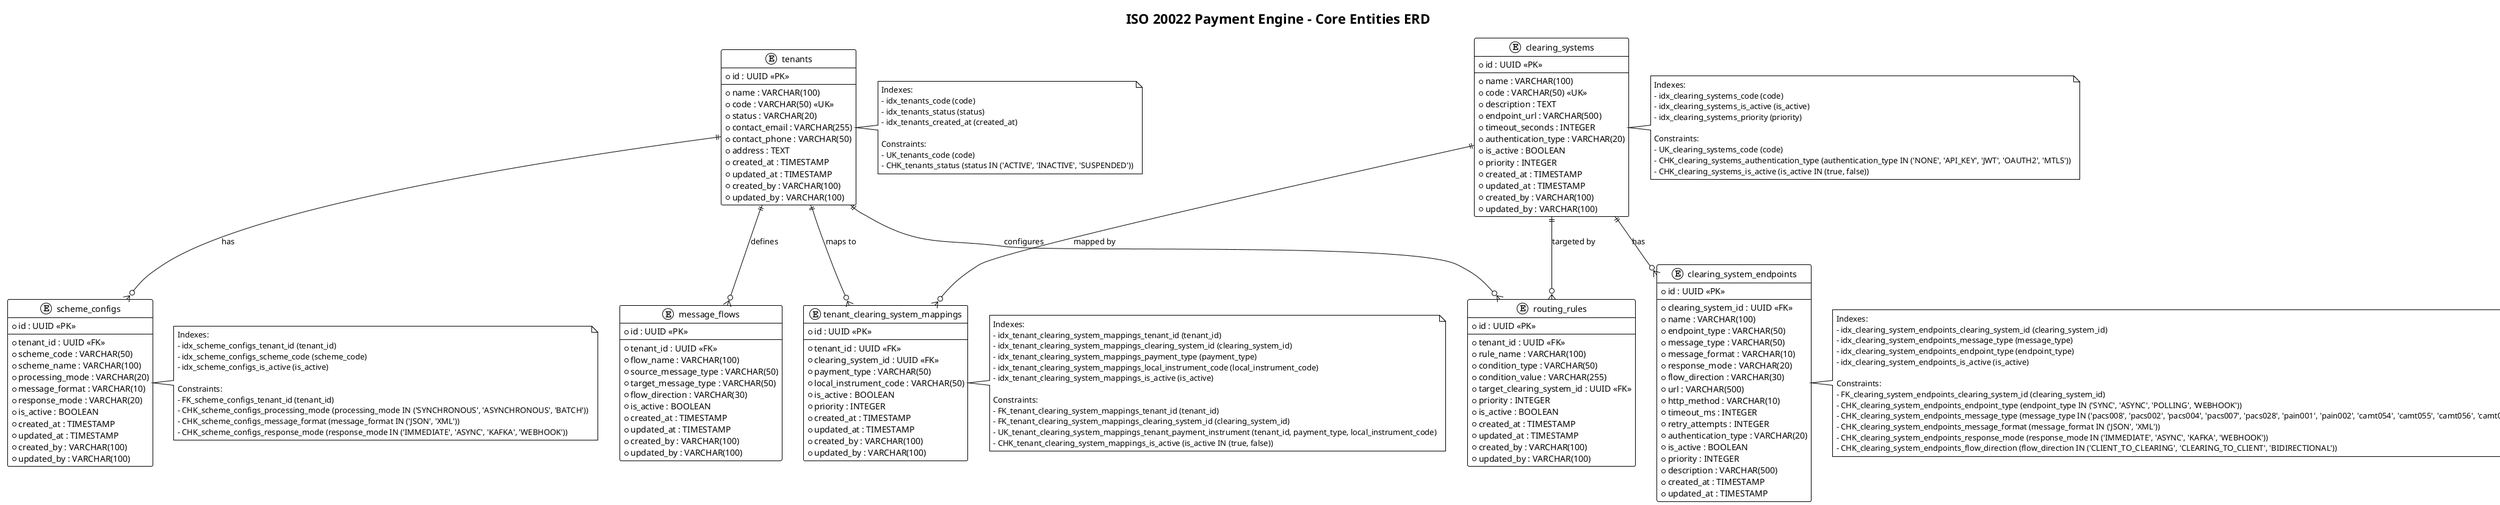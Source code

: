 @startuml CORE_ENTITIES_ERD
!theme plain
title ISO 20022 Payment Engine - Core Entities ERD

' Core Business Entities
entity "tenants" {
  * id : UUID <<PK>>
  --
  * name : VARCHAR(100)
  * code : VARCHAR(50) <<UK>>
  * status : VARCHAR(20)
  * contact_email : VARCHAR(255)
  * contact_phone : VARCHAR(50)
  * address : TEXT
  * created_at : TIMESTAMP
  * updated_at : TIMESTAMP
  * created_by : VARCHAR(100)
  * updated_by : VARCHAR(100)
}

entity "scheme_configs" {
  * id : UUID <<PK>>
  --
  * tenant_id : UUID <<FK>>
  * scheme_code : VARCHAR(50)
  * scheme_name : VARCHAR(100)
  * processing_mode : VARCHAR(20)
  * message_format : VARCHAR(10)
  * response_mode : VARCHAR(20)
  * is_active : BOOLEAN
  * created_at : TIMESTAMP
  * updated_at : TIMESTAMP
  * created_by : VARCHAR(100)
  * updated_by : VARCHAR(100)
}

entity "clearing_systems" {
  * id : UUID <<PK>>
  --
  * name : VARCHAR(100)
  * code : VARCHAR(50) <<UK>>
  * description : TEXT
  * endpoint_url : VARCHAR(500)
  * timeout_seconds : INTEGER
  * authentication_type : VARCHAR(20)
  * is_active : BOOLEAN
  * priority : INTEGER
  * created_at : TIMESTAMP
  * updated_at : TIMESTAMP
  * created_by : VARCHAR(100)
  * updated_by : VARCHAR(100)
}

entity "clearing_system_endpoints" {
  * id : UUID <<PK>>
  --
  * clearing_system_id : UUID <<FK>>
  * name : VARCHAR(100)
  * endpoint_type : VARCHAR(50)
  * message_type : VARCHAR(50)
  * message_format : VARCHAR(10)
  * response_mode : VARCHAR(20)
  * flow_direction : VARCHAR(30)
  * url : VARCHAR(500)
  * http_method : VARCHAR(10)
  * timeout_ms : INTEGER
  * retry_attempts : INTEGER
  * authentication_type : VARCHAR(20)
  * is_active : BOOLEAN
  * priority : INTEGER
  * description : VARCHAR(500)
  * created_at : TIMESTAMP
  * updated_at : TIMESTAMP
}

entity "tenant_clearing_system_mappings" {
  * id : UUID <<PK>>
  --
  * tenant_id : UUID <<FK>>
  * clearing_system_id : UUID <<FK>>
  * payment_type : VARCHAR(50)
  * local_instrument_code : VARCHAR(50)
  * is_active : BOOLEAN
  * priority : INTEGER
  * created_at : TIMESTAMP
  * updated_at : TIMESTAMP
  * created_by : VARCHAR(100)
  * updated_by : VARCHAR(100)
}

entity "message_flows" {
  * id : UUID <<PK>>
  --
  * tenant_id : UUID <<FK>>
  * flow_name : VARCHAR(100)
  * source_message_type : VARCHAR(50)
  * target_message_type : VARCHAR(50)
  * flow_direction : VARCHAR(30)
  * is_active : BOOLEAN
  * created_at : TIMESTAMP
  * updated_at : TIMESTAMP
  * created_by : VARCHAR(100)
  * updated_by : VARCHAR(100)
}

entity "routing_rules" {
  * id : UUID <<PK>>
  --
  * tenant_id : UUID <<FK>>
  * rule_name : VARCHAR(100)
  * condition_type : VARCHAR(50)
  * condition_value : VARCHAR(255)
  * target_clearing_system_id : UUID <<FK>>
  * priority : INTEGER
  * is_active : BOOLEAN
  * created_at : TIMESTAMP
  * updated_at : TIMESTAMP
  * created_by : VARCHAR(100)
  * updated_by : VARCHAR(100)
}

' Relationships
tenants ||--o{ scheme_configs : "has"
tenants ||--o{ tenant_clearing_system_mappings : "maps to"
tenants ||--o{ message_flows : "defines"
tenants ||--o{ routing_rules : "configures"

clearing_systems ||--o{ clearing_system_endpoints : "has"
clearing_systems ||--o{ tenant_clearing_system_mappings : "mapped by"
clearing_systems ||--o{ routing_rules : "targeted by"

' Indexes and constraints
note right of tenants
Indexes:
- idx_tenants_code (code)
- idx_tenants_status (status)
- idx_tenants_created_at (created_at)

Constraints:
- UK_tenants_code (code)
- CHK_tenants_status (status IN ('ACTIVE', 'INACTIVE', 'SUSPENDED'))
end note

note right of scheme_configs
Indexes:
- idx_scheme_configs_tenant_id (tenant_id)
- idx_scheme_configs_scheme_code (scheme_code)
- idx_scheme_configs_is_active (is_active)

Constraints:
- FK_scheme_configs_tenant_id (tenant_id)
- CHK_scheme_configs_processing_mode (processing_mode IN ('SYNCHRONOUS', 'ASYNCHRONOUS', 'BATCH'))
- CHK_scheme_configs_message_format (message_format IN ('JSON', 'XML'))
- CHK_scheme_configs_response_mode (response_mode IN ('IMMEDIATE', 'ASYNC', 'KAFKA', 'WEBHOOK'))
end note

note right of clearing_systems
Indexes:
- idx_clearing_systems_code (code)
- idx_clearing_systems_is_active (is_active)
- idx_clearing_systems_priority (priority)

Constraints:
- UK_clearing_systems_code (code)
- CHK_clearing_systems_authentication_type (authentication_type IN ('NONE', 'API_KEY', 'JWT', 'OAUTH2', 'MTLS'))
- CHK_clearing_systems_is_active (is_active IN (true, false))
end note

note right of clearing_system_endpoints
Indexes:
- idx_clearing_system_endpoints_clearing_system_id (clearing_system_id)
- idx_clearing_system_endpoints_message_type (message_type)
- idx_clearing_system_endpoints_endpoint_type (endpoint_type)
- idx_clearing_system_endpoints_is_active (is_active)

Constraints:
- FK_clearing_system_endpoints_clearing_system_id (clearing_system_id)
- CHK_clearing_system_endpoints_endpoint_type (endpoint_type IN ('SYNC', 'ASYNC', 'POLLING', 'WEBHOOK'))
- CHK_clearing_system_endpoints_message_type (message_type IN ('pacs008', 'pacs002', 'pacs004', 'pacs007', 'pacs028', 'pain001', 'pain002', 'camt054', 'camt055', 'camt056', 'camt029', 'status'))
- CHK_clearing_system_endpoints_message_format (message_format IN ('JSON', 'XML'))
- CHK_clearing_system_endpoints_response_mode (response_mode IN ('IMMEDIATE', 'ASYNC', 'KAFKA', 'WEBHOOK'))
- CHK_clearing_system_endpoints_flow_direction (flow_direction IN ('CLIENT_TO_CLEARING', 'CLEARING_TO_CLIENT', 'BIDIRECTIONAL'))
end note

note right of tenant_clearing_system_mappings
Indexes:
- idx_tenant_clearing_system_mappings_tenant_id (tenant_id)
- idx_tenant_clearing_system_mappings_clearing_system_id (clearing_system_id)
- idx_tenant_clearing_system_mappings_payment_type (payment_type)
- idx_tenant_clearing_system_mappings_local_instrument_code (local_instrument_code)
- idx_tenant_clearing_system_mappings_is_active (is_active)

Constraints:
- FK_tenant_clearing_system_mappings_tenant_id (tenant_id)
- FK_tenant_clearing_system_mappings_clearing_system_id (clearing_system_id)
- UK_tenant_clearing_system_mappings_tenant_payment_instrument (tenant_id, payment_type, local_instrument_code)
- CHK_tenant_clearing_system_mappings_is_active (is_active IN (true, false))
end note

@enduml